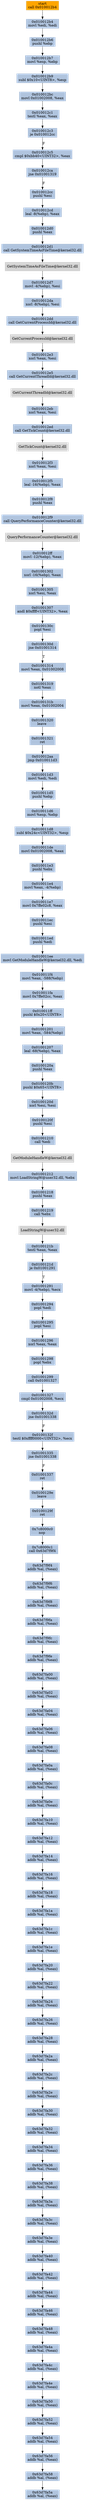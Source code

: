 digraph G {
node[shape=rectangle,style=filled,fillcolor=lightsteelblue,color=lightsteelblue]
bgcolor="transparent"
a0x010012a5call_0x010012b4[label="start\ncall 0x010012b4",color="lightgrey",fillcolor="orange"];
a0x010012b4movl_edi_edi[label="0x010012b4\nmovl %edi, %edi"];
a0x010012b6pushl_ebp[label="0x010012b6\npushl %ebp"];
a0x010012b7movl_esp_ebp[label="0x010012b7\nmovl %esp, %ebp"];
a0x010012b9subl_0x10UINT8_esp[label="0x010012b9\nsubl $0x10<UINT8>, %esp"];
a0x010012bcmovl_0x01002008_eax[label="0x010012bc\nmovl 0x01002008, %eax"];
a0x010012c1testl_eax_eax[label="0x010012c1\ntestl %eax, %eax"];
a0x010012c3je_0x010012cc[label="0x010012c3\nje 0x010012cc"];
a0x010012c5cmpl_0xbb40UINT32_eax[label="0x010012c5\ncmpl $0xbb40<UINT32>, %eax"];
a0x010012cajne_0x01001319[label="0x010012ca\njne 0x01001319"];
a0x010012ccpushl_esi[label="0x010012cc\npushl %esi"];
a0x010012cdleal__8ebp__eax[label="0x010012cd\nleal -8(%ebp), %eax"];
a0x010012d0pushl_eax[label="0x010012d0\npushl %eax"];
a0x010012d1call_GetSystemTimeAsFileTime_kernel32_dll[label="0x010012d1\ncall GetSystemTimeAsFileTime@kernel32.dll"];
GetSystemTimeAsFileTime_kernel32_dll[label="GetSystemTimeAsFileTime@kernel32.dll",color="lightgrey",fillcolor="lightgrey"];
a0x010012d7movl__4ebp__esi[label="0x010012d7\nmovl -4(%ebp), %esi"];
a0x010012daxorl__8ebp__esi[label="0x010012da\nxorl -8(%ebp), %esi"];
a0x010012ddcall_GetCurrentProcessId_kernel32_dll[label="0x010012dd\ncall GetCurrentProcessId@kernel32.dll"];
GetCurrentProcessId_kernel32_dll[label="GetCurrentProcessId@kernel32.dll",color="lightgrey",fillcolor="lightgrey"];
a0x010012e3xorl_eax_esi[label="0x010012e3\nxorl %eax, %esi"];
a0x010012e5call_GetCurrentThreadId_kernel32_dll[label="0x010012e5\ncall GetCurrentThreadId@kernel32.dll"];
GetCurrentThreadId_kernel32_dll[label="GetCurrentThreadId@kernel32.dll",color="lightgrey",fillcolor="lightgrey"];
a0x010012ebxorl_eax_esi[label="0x010012eb\nxorl %eax, %esi"];
a0x010012edcall_GetTickCount_kernel32_dll[label="0x010012ed\ncall GetTickCount@kernel32.dll"];
GetTickCount_kernel32_dll[label="GetTickCount@kernel32.dll",color="lightgrey",fillcolor="lightgrey"];
a0x010012f3xorl_eax_esi[label="0x010012f3\nxorl %eax, %esi"];
a0x010012f5leal__16ebp__eax[label="0x010012f5\nleal -16(%ebp), %eax"];
a0x010012f8pushl_eax[label="0x010012f8\npushl %eax"];
a0x010012f9call_QueryPerformanceCounter_kernel32_dll[label="0x010012f9\ncall QueryPerformanceCounter@kernel32.dll"];
QueryPerformanceCounter_kernel32_dll[label="QueryPerformanceCounter@kernel32.dll",color="lightgrey",fillcolor="lightgrey"];
a0x010012ffmovl__12ebp__eax[label="0x010012ff\nmovl -12(%ebp), %eax"];
a0x01001302xorl__16ebp__eax[label="0x01001302\nxorl -16(%ebp), %eax"];
a0x01001305xorl_esi_eax[label="0x01001305\nxorl %esi, %eax"];
a0x01001307andl_0xffffUINT32_eax[label="0x01001307\nandl $0xffff<UINT32>, %eax"];
a0x0100130cpopl_esi[label="0x0100130c\npopl %esi"];
a0x0100130djne_0x01001314[label="0x0100130d\njne 0x01001314"];
a0x01001314movl_eax_0x01002008[label="0x01001314\nmovl %eax, 0x01002008"];
a0x01001319notl_eax[label="0x01001319\nnotl %eax"];
a0x0100131bmovl_eax_0x01002004[label="0x0100131b\nmovl %eax, 0x01002004"];
a0x01001320leave_[label="0x01001320\nleave "];
a0x01001321ret[label="0x01001321\nret"];
a0x010012aajmp_0x010011d3[label="0x010012aa\njmp 0x010011d3"];
a0x010011d3movl_edi_edi[label="0x010011d3\nmovl %edi, %edi"];
a0x010011d5pushl_ebp[label="0x010011d5\npushl %ebp"];
a0x010011d6movl_esp_ebp[label="0x010011d6\nmovl %esp, %ebp"];
a0x010011d8subl_0x24cUINT32_esp[label="0x010011d8\nsubl $0x24c<UINT32>, %esp"];
a0x010011demovl_0x01002008_eax[label="0x010011de\nmovl 0x01002008, %eax"];
a0x010011e3pushl_ebx[label="0x010011e3\npushl %ebx"];
a0x010011e4movl_eax__4ebp_[label="0x010011e4\nmovl %eax, -4(%ebp)"];
a0x010011e7movl_0x7ffe02c8_eax[label="0x010011e7\nmovl 0x7ffe02c8, %eax"];
a0x010011ecpushl_esi[label="0x010011ec\npushl %esi"];
a0x010011edpushl_edi[label="0x010011ed\npushl %edi"];
a0x010011eemovl_GetModuleHandleW_kernel32_dll_edi[label="0x010011ee\nmovl GetModuleHandleW@kernel32.dll, %edi"];
a0x010011f4movl_eax__588ebp_[label="0x010011f4\nmovl %eax, -588(%ebp)"];
a0x010011famovl_0x7ffe02cc_eax[label="0x010011fa\nmovl 0x7ffe02cc, %eax"];
a0x010011ffpushl_0x20UINT8[label="0x010011ff\npushl $0x20<UINT8>"];
a0x01001201movl_eax__584ebp_[label="0x01001201\nmovl %eax, -584(%ebp)"];
a0x01001207leal__68ebp__eax[label="0x01001207\nleal -68(%ebp), %eax"];
a0x0100120apushl_eax[label="0x0100120a\npushl %eax"];
a0x0100120bpushl_0x65UINT8[label="0x0100120b\npushl $0x65<UINT8>"];
a0x0100120dxorl_esi_esi[label="0x0100120d\nxorl %esi, %esi"];
a0x0100120fpushl_esi[label="0x0100120f\npushl %esi"];
a0x01001210call_edi[label="0x01001210\ncall %edi"];
GetModuleHandleW_kernel32_dll[label="GetModuleHandleW@kernel32.dll",color="lightgrey",fillcolor="lightgrey"];
a0x01001212movl_LoadStringW_user32_dll_ebx[label="0x01001212\nmovl LoadStringW@user32.dll, %ebx"];
a0x01001218pushl_eax[label="0x01001218\npushl %eax"];
a0x01001219call_ebx[label="0x01001219\ncall %ebx"];
LoadStringW_user32_dll[label="LoadStringW@user32.dll",color="lightgrey",fillcolor="lightgrey"];
a0x0100121btestl_eax_eax[label="0x0100121b\ntestl %eax, %eax"];
a0x0100121dje_0x01001291[label="0x0100121d\nje 0x01001291"];
a0x01001291movl__4ebp__ecx[label="0x01001291\nmovl -4(%ebp), %ecx"];
a0x01001294popl_edi[label="0x01001294\npopl %edi"];
a0x01001295popl_esi[label="0x01001295\npopl %esi"];
a0x01001296xorl_eax_eax[label="0x01001296\nxorl %eax, %eax"];
a0x01001298popl_ebx[label="0x01001298\npopl %ebx"];
a0x01001299call_0x01001327[label="0x01001299\ncall 0x01001327"];
a0x01001327cmpl_0x01002008_ecx[label="0x01001327\ncmpl 0x01002008, %ecx"];
a0x0100132djne_0x01001338[label="0x0100132d\njne 0x01001338"];
a0x0100132ftestl_0xffff0000UINT32_ecx[label="0x0100132f\ntestl $0xffff0000<UINT32>, %ecx"];
a0x01001335jne_0x01001338[label="0x01001335\njne 0x01001338"];
a0x01001337ret[label="0x01001337\nret"];
a0x0100129eleave_[label="0x0100129e\nleave "];
a0x0100129fret[label="0x0100129f\nret"];
a0x7c8000c0nop_[label="0x7c8000c0\nnop "];
a0x7c8000c1call_0x63d7f9f4[label="0x7c8000c1\ncall 0x63d7f9f4"];
a0x63d7f9f4addb_al_eax_[label="0x63d7f9f4\naddb %al, (%eax)"];
a0x63d7f9f6addb_al_eax_[label="0x63d7f9f6\naddb %al, (%eax)"];
a0x63d7f9f8addb_al_eax_[label="0x63d7f9f8\naddb %al, (%eax)"];
a0x63d7f9faaddb_al_eax_[label="0x63d7f9fa\naddb %al, (%eax)"];
a0x63d7f9fcaddb_al_eax_[label="0x63d7f9fc\naddb %al, (%eax)"];
a0x63d7f9feaddb_al_eax_[label="0x63d7f9fe\naddb %al, (%eax)"];
a0x63d7fa00addb_al_eax_[label="0x63d7fa00\naddb %al, (%eax)"];
a0x63d7fa02addb_al_eax_[label="0x63d7fa02\naddb %al, (%eax)"];
a0x63d7fa04addb_al_eax_[label="0x63d7fa04\naddb %al, (%eax)"];
a0x63d7fa06addb_al_eax_[label="0x63d7fa06\naddb %al, (%eax)"];
a0x63d7fa08addb_al_eax_[label="0x63d7fa08\naddb %al, (%eax)"];
a0x63d7fa0aaddb_al_eax_[label="0x63d7fa0a\naddb %al, (%eax)"];
a0x63d7fa0caddb_al_eax_[label="0x63d7fa0c\naddb %al, (%eax)"];
a0x63d7fa0eaddb_al_eax_[label="0x63d7fa0e\naddb %al, (%eax)"];
a0x63d7fa10addb_al_eax_[label="0x63d7fa10\naddb %al, (%eax)"];
a0x63d7fa12addb_al_eax_[label="0x63d7fa12\naddb %al, (%eax)"];
a0x63d7fa14addb_al_eax_[label="0x63d7fa14\naddb %al, (%eax)"];
a0x63d7fa16addb_al_eax_[label="0x63d7fa16\naddb %al, (%eax)"];
a0x63d7fa18addb_al_eax_[label="0x63d7fa18\naddb %al, (%eax)"];
a0x63d7fa1aaddb_al_eax_[label="0x63d7fa1a\naddb %al, (%eax)"];
a0x63d7fa1caddb_al_eax_[label="0x63d7fa1c\naddb %al, (%eax)"];
a0x63d7fa1eaddb_al_eax_[label="0x63d7fa1e\naddb %al, (%eax)"];
a0x63d7fa20addb_al_eax_[label="0x63d7fa20\naddb %al, (%eax)"];
a0x63d7fa22addb_al_eax_[label="0x63d7fa22\naddb %al, (%eax)"];
a0x63d7fa24addb_al_eax_[label="0x63d7fa24\naddb %al, (%eax)"];
a0x63d7fa26addb_al_eax_[label="0x63d7fa26\naddb %al, (%eax)"];
a0x63d7fa28addb_al_eax_[label="0x63d7fa28\naddb %al, (%eax)"];
a0x63d7fa2aaddb_al_eax_[label="0x63d7fa2a\naddb %al, (%eax)"];
a0x63d7fa2caddb_al_eax_[label="0x63d7fa2c\naddb %al, (%eax)"];
a0x63d7fa2eaddb_al_eax_[label="0x63d7fa2e\naddb %al, (%eax)"];
a0x63d7fa30addb_al_eax_[label="0x63d7fa30\naddb %al, (%eax)"];
a0x63d7fa32addb_al_eax_[label="0x63d7fa32\naddb %al, (%eax)"];
a0x63d7fa34addb_al_eax_[label="0x63d7fa34\naddb %al, (%eax)"];
a0x63d7fa36addb_al_eax_[label="0x63d7fa36\naddb %al, (%eax)"];
a0x63d7fa38addb_al_eax_[label="0x63d7fa38\naddb %al, (%eax)"];
a0x63d7fa3aaddb_al_eax_[label="0x63d7fa3a\naddb %al, (%eax)"];
a0x63d7fa3caddb_al_eax_[label="0x63d7fa3c\naddb %al, (%eax)"];
a0x63d7fa3eaddb_al_eax_[label="0x63d7fa3e\naddb %al, (%eax)"];
a0x63d7fa40addb_al_eax_[label="0x63d7fa40\naddb %al, (%eax)"];
a0x63d7fa42addb_al_eax_[label="0x63d7fa42\naddb %al, (%eax)"];
a0x63d7fa44addb_al_eax_[label="0x63d7fa44\naddb %al, (%eax)"];
a0x63d7fa46addb_al_eax_[label="0x63d7fa46\naddb %al, (%eax)"];
a0x63d7fa48addb_al_eax_[label="0x63d7fa48\naddb %al, (%eax)"];
a0x63d7fa4aaddb_al_eax_[label="0x63d7fa4a\naddb %al, (%eax)"];
a0x63d7fa4caddb_al_eax_[label="0x63d7fa4c\naddb %al, (%eax)"];
a0x63d7fa4eaddb_al_eax_[label="0x63d7fa4e\naddb %al, (%eax)"];
a0x63d7fa50addb_al_eax_[label="0x63d7fa50\naddb %al, (%eax)"];
a0x63d7fa52addb_al_eax_[label="0x63d7fa52\naddb %al, (%eax)"];
a0x63d7fa54addb_al_eax_[label="0x63d7fa54\naddb %al, (%eax)"];
a0x63d7fa56addb_al_eax_[label="0x63d7fa56\naddb %al, (%eax)"];
a0x63d7fa58addb_al_eax_[label="0x63d7fa58\naddb %al, (%eax)"];
a0x63d7fa5aaddb_al_eax_[label="0x63d7fa5a\naddb %al, (%eax)"];
a0x010012a5call_0x010012b4 -> a0x010012b4movl_edi_edi [color="#000000"];
a0x010012b4movl_edi_edi -> a0x010012b6pushl_ebp [color="#000000"];
a0x010012b6pushl_ebp -> a0x010012b7movl_esp_ebp [color="#000000"];
a0x010012b7movl_esp_ebp -> a0x010012b9subl_0x10UINT8_esp [color="#000000"];
a0x010012b9subl_0x10UINT8_esp -> a0x010012bcmovl_0x01002008_eax [color="#000000"];
a0x010012bcmovl_0x01002008_eax -> a0x010012c1testl_eax_eax [color="#000000"];
a0x010012c1testl_eax_eax -> a0x010012c3je_0x010012cc [color="#000000"];
a0x010012c3je_0x010012cc -> a0x010012c5cmpl_0xbb40UINT32_eax [color="#000000",label="F"];
a0x010012c5cmpl_0xbb40UINT32_eax -> a0x010012cajne_0x01001319 [color="#000000"];
a0x010012cajne_0x01001319 -> a0x010012ccpushl_esi [color="#000000",label="F"];
a0x010012ccpushl_esi -> a0x010012cdleal__8ebp__eax [color="#000000"];
a0x010012cdleal__8ebp__eax -> a0x010012d0pushl_eax [color="#000000"];
a0x010012d0pushl_eax -> a0x010012d1call_GetSystemTimeAsFileTime_kernel32_dll [color="#000000"];
a0x010012d1call_GetSystemTimeAsFileTime_kernel32_dll -> GetSystemTimeAsFileTime_kernel32_dll [color="#000000"];
GetSystemTimeAsFileTime_kernel32_dll -> a0x010012d7movl__4ebp__esi [color="#000000"];
a0x010012d7movl__4ebp__esi -> a0x010012daxorl__8ebp__esi [color="#000000"];
a0x010012daxorl__8ebp__esi -> a0x010012ddcall_GetCurrentProcessId_kernel32_dll [color="#000000"];
a0x010012ddcall_GetCurrentProcessId_kernel32_dll -> GetCurrentProcessId_kernel32_dll [color="#000000"];
GetCurrentProcessId_kernel32_dll -> a0x010012e3xorl_eax_esi [color="#000000"];
a0x010012e3xorl_eax_esi -> a0x010012e5call_GetCurrentThreadId_kernel32_dll [color="#000000"];
a0x010012e5call_GetCurrentThreadId_kernel32_dll -> GetCurrentThreadId_kernel32_dll [color="#000000"];
GetCurrentThreadId_kernel32_dll -> a0x010012ebxorl_eax_esi [color="#000000"];
a0x010012ebxorl_eax_esi -> a0x010012edcall_GetTickCount_kernel32_dll [color="#000000"];
a0x010012edcall_GetTickCount_kernel32_dll -> GetTickCount_kernel32_dll [color="#000000"];
GetTickCount_kernel32_dll -> a0x010012f3xorl_eax_esi [color="#000000"];
a0x010012f3xorl_eax_esi -> a0x010012f5leal__16ebp__eax [color="#000000"];
a0x010012f5leal__16ebp__eax -> a0x010012f8pushl_eax [color="#000000"];
a0x010012f8pushl_eax -> a0x010012f9call_QueryPerformanceCounter_kernel32_dll [color="#000000"];
a0x010012f9call_QueryPerformanceCounter_kernel32_dll -> QueryPerformanceCounter_kernel32_dll [color="#000000"];
QueryPerformanceCounter_kernel32_dll -> a0x010012ffmovl__12ebp__eax [color="#000000"];
a0x010012ffmovl__12ebp__eax -> a0x01001302xorl__16ebp__eax [color="#000000"];
a0x01001302xorl__16ebp__eax -> a0x01001305xorl_esi_eax [color="#000000"];
a0x01001305xorl_esi_eax -> a0x01001307andl_0xffffUINT32_eax [color="#000000"];
a0x01001307andl_0xffffUINT32_eax -> a0x0100130cpopl_esi [color="#000000"];
a0x0100130cpopl_esi -> a0x0100130djne_0x01001314 [color="#000000"];
a0x0100130djne_0x01001314 -> a0x01001314movl_eax_0x01002008 [color="#000000",label="T"];
a0x01001314movl_eax_0x01002008 -> a0x01001319notl_eax [color="#000000"];
a0x01001319notl_eax -> a0x0100131bmovl_eax_0x01002004 [color="#000000"];
a0x0100131bmovl_eax_0x01002004 -> a0x01001320leave_ [color="#000000"];
a0x01001320leave_ -> a0x01001321ret [color="#000000"];
a0x01001321ret -> a0x010012aajmp_0x010011d3 [color="#000000"];
a0x010012aajmp_0x010011d3 -> a0x010011d3movl_edi_edi [color="#000000"];
a0x010011d3movl_edi_edi -> a0x010011d5pushl_ebp [color="#000000"];
a0x010011d5pushl_ebp -> a0x010011d6movl_esp_ebp [color="#000000"];
a0x010011d6movl_esp_ebp -> a0x010011d8subl_0x24cUINT32_esp [color="#000000"];
a0x010011d8subl_0x24cUINT32_esp -> a0x010011demovl_0x01002008_eax [color="#000000"];
a0x010011demovl_0x01002008_eax -> a0x010011e3pushl_ebx [color="#000000"];
a0x010011e3pushl_ebx -> a0x010011e4movl_eax__4ebp_ [color="#000000"];
a0x010011e4movl_eax__4ebp_ -> a0x010011e7movl_0x7ffe02c8_eax [color="#000000"];
a0x010011e7movl_0x7ffe02c8_eax -> a0x010011ecpushl_esi [color="#000000"];
a0x010011ecpushl_esi -> a0x010011edpushl_edi [color="#000000"];
a0x010011edpushl_edi -> a0x010011eemovl_GetModuleHandleW_kernel32_dll_edi [color="#000000"];
a0x010011eemovl_GetModuleHandleW_kernel32_dll_edi -> a0x010011f4movl_eax__588ebp_ [color="#000000"];
a0x010011f4movl_eax__588ebp_ -> a0x010011famovl_0x7ffe02cc_eax [color="#000000"];
a0x010011famovl_0x7ffe02cc_eax -> a0x010011ffpushl_0x20UINT8 [color="#000000"];
a0x010011ffpushl_0x20UINT8 -> a0x01001201movl_eax__584ebp_ [color="#000000"];
a0x01001201movl_eax__584ebp_ -> a0x01001207leal__68ebp__eax [color="#000000"];
a0x01001207leal__68ebp__eax -> a0x0100120apushl_eax [color="#000000"];
a0x0100120apushl_eax -> a0x0100120bpushl_0x65UINT8 [color="#000000"];
a0x0100120bpushl_0x65UINT8 -> a0x0100120dxorl_esi_esi [color="#000000"];
a0x0100120dxorl_esi_esi -> a0x0100120fpushl_esi [color="#000000"];
a0x0100120fpushl_esi -> a0x01001210call_edi [color="#000000"];
a0x01001210call_edi -> GetModuleHandleW_kernel32_dll [color="#000000"];
GetModuleHandleW_kernel32_dll -> a0x01001212movl_LoadStringW_user32_dll_ebx [color="#000000"];
a0x01001212movl_LoadStringW_user32_dll_ebx -> a0x01001218pushl_eax [color="#000000"];
a0x01001218pushl_eax -> a0x01001219call_ebx [color="#000000"];
a0x01001219call_ebx -> LoadStringW_user32_dll [color="#000000"];
LoadStringW_user32_dll -> a0x0100121btestl_eax_eax [color="#000000"];
a0x0100121btestl_eax_eax -> a0x0100121dje_0x01001291 [color="#000000"];
a0x0100121dje_0x01001291 -> a0x01001291movl__4ebp__ecx [color="#000000",label="T"];
a0x01001291movl__4ebp__ecx -> a0x01001294popl_edi [color="#000000"];
a0x01001294popl_edi -> a0x01001295popl_esi [color="#000000"];
a0x01001295popl_esi -> a0x01001296xorl_eax_eax [color="#000000"];
a0x01001296xorl_eax_eax -> a0x01001298popl_ebx [color="#000000"];
a0x01001298popl_ebx -> a0x01001299call_0x01001327 [color="#000000"];
a0x01001299call_0x01001327 -> a0x01001327cmpl_0x01002008_ecx [color="#000000"];
a0x01001327cmpl_0x01002008_ecx -> a0x0100132djne_0x01001338 [color="#000000"];
a0x0100132djne_0x01001338 -> a0x0100132ftestl_0xffff0000UINT32_ecx [color="#000000",label="F"];
a0x0100132ftestl_0xffff0000UINT32_ecx -> a0x01001335jne_0x01001338 [color="#000000"];
a0x01001335jne_0x01001338 -> a0x01001337ret [color="#000000",label="F"];
a0x01001337ret -> a0x0100129eleave_ [color="#000000"];
a0x0100129eleave_ -> a0x0100129fret [color="#000000"];
a0x0100129fret -> a0x7c8000c0nop_ [color="#000000"];
a0x7c8000c0nop_ -> a0x7c8000c1call_0x63d7f9f4 [color="#000000"];
a0x7c8000c1call_0x63d7f9f4 -> a0x63d7f9f4addb_al_eax_ [color="#000000"];
a0x63d7f9f4addb_al_eax_ -> a0x63d7f9f6addb_al_eax_ [color="#000000"];
a0x63d7f9f6addb_al_eax_ -> a0x63d7f9f8addb_al_eax_ [color="#000000"];
a0x63d7f9f8addb_al_eax_ -> a0x63d7f9faaddb_al_eax_ [color="#000000"];
a0x63d7f9faaddb_al_eax_ -> a0x63d7f9fcaddb_al_eax_ [color="#000000"];
a0x63d7f9fcaddb_al_eax_ -> a0x63d7f9feaddb_al_eax_ [color="#000000"];
a0x63d7f9feaddb_al_eax_ -> a0x63d7fa00addb_al_eax_ [color="#000000"];
a0x63d7fa00addb_al_eax_ -> a0x63d7fa02addb_al_eax_ [color="#000000"];
a0x63d7fa02addb_al_eax_ -> a0x63d7fa04addb_al_eax_ [color="#000000"];
a0x63d7fa04addb_al_eax_ -> a0x63d7fa06addb_al_eax_ [color="#000000"];
a0x63d7fa06addb_al_eax_ -> a0x63d7fa08addb_al_eax_ [color="#000000"];
a0x63d7fa08addb_al_eax_ -> a0x63d7fa0aaddb_al_eax_ [color="#000000"];
a0x63d7fa0aaddb_al_eax_ -> a0x63d7fa0caddb_al_eax_ [color="#000000"];
a0x63d7fa0caddb_al_eax_ -> a0x63d7fa0eaddb_al_eax_ [color="#000000"];
a0x63d7fa0eaddb_al_eax_ -> a0x63d7fa10addb_al_eax_ [color="#000000"];
a0x63d7fa10addb_al_eax_ -> a0x63d7fa12addb_al_eax_ [color="#000000"];
a0x63d7fa12addb_al_eax_ -> a0x63d7fa14addb_al_eax_ [color="#000000"];
a0x63d7fa14addb_al_eax_ -> a0x63d7fa16addb_al_eax_ [color="#000000"];
a0x63d7fa16addb_al_eax_ -> a0x63d7fa18addb_al_eax_ [color="#000000"];
a0x63d7fa18addb_al_eax_ -> a0x63d7fa1aaddb_al_eax_ [color="#000000"];
a0x63d7fa1aaddb_al_eax_ -> a0x63d7fa1caddb_al_eax_ [color="#000000"];
a0x63d7fa1caddb_al_eax_ -> a0x63d7fa1eaddb_al_eax_ [color="#000000"];
a0x63d7fa1eaddb_al_eax_ -> a0x63d7fa20addb_al_eax_ [color="#000000"];
a0x63d7fa20addb_al_eax_ -> a0x63d7fa22addb_al_eax_ [color="#000000"];
a0x63d7fa22addb_al_eax_ -> a0x63d7fa24addb_al_eax_ [color="#000000"];
a0x63d7fa24addb_al_eax_ -> a0x63d7fa26addb_al_eax_ [color="#000000"];
a0x63d7fa26addb_al_eax_ -> a0x63d7fa28addb_al_eax_ [color="#000000"];
a0x63d7fa28addb_al_eax_ -> a0x63d7fa2aaddb_al_eax_ [color="#000000"];
a0x63d7fa2aaddb_al_eax_ -> a0x63d7fa2caddb_al_eax_ [color="#000000"];
a0x63d7fa2caddb_al_eax_ -> a0x63d7fa2eaddb_al_eax_ [color="#000000"];
a0x63d7fa2eaddb_al_eax_ -> a0x63d7fa30addb_al_eax_ [color="#000000"];
a0x63d7fa30addb_al_eax_ -> a0x63d7fa32addb_al_eax_ [color="#000000"];
a0x63d7fa32addb_al_eax_ -> a0x63d7fa34addb_al_eax_ [color="#000000"];
a0x63d7fa34addb_al_eax_ -> a0x63d7fa36addb_al_eax_ [color="#000000"];
a0x63d7fa36addb_al_eax_ -> a0x63d7fa38addb_al_eax_ [color="#000000"];
a0x63d7fa38addb_al_eax_ -> a0x63d7fa3aaddb_al_eax_ [color="#000000"];
a0x63d7fa3aaddb_al_eax_ -> a0x63d7fa3caddb_al_eax_ [color="#000000"];
a0x63d7fa3caddb_al_eax_ -> a0x63d7fa3eaddb_al_eax_ [color="#000000"];
a0x63d7fa3eaddb_al_eax_ -> a0x63d7fa40addb_al_eax_ [color="#000000"];
a0x63d7fa40addb_al_eax_ -> a0x63d7fa42addb_al_eax_ [color="#000000"];
a0x63d7fa42addb_al_eax_ -> a0x63d7fa44addb_al_eax_ [color="#000000"];
a0x63d7fa44addb_al_eax_ -> a0x63d7fa46addb_al_eax_ [color="#000000"];
a0x63d7fa46addb_al_eax_ -> a0x63d7fa48addb_al_eax_ [color="#000000"];
a0x63d7fa48addb_al_eax_ -> a0x63d7fa4aaddb_al_eax_ [color="#000000"];
a0x63d7fa4aaddb_al_eax_ -> a0x63d7fa4caddb_al_eax_ [color="#000000"];
a0x63d7fa4caddb_al_eax_ -> a0x63d7fa4eaddb_al_eax_ [color="#000000"];
a0x63d7fa4eaddb_al_eax_ -> a0x63d7fa50addb_al_eax_ [color="#000000"];
a0x63d7fa50addb_al_eax_ -> a0x63d7fa52addb_al_eax_ [color="#000000"];
a0x63d7fa52addb_al_eax_ -> a0x63d7fa54addb_al_eax_ [color="#000000"];
a0x63d7fa54addb_al_eax_ -> a0x63d7fa56addb_al_eax_ [color="#000000"];
a0x63d7fa56addb_al_eax_ -> a0x63d7fa58addb_al_eax_ [color="#000000"];
a0x63d7fa58addb_al_eax_ -> a0x63d7fa5aaddb_al_eax_ [color="#000000"];
}
